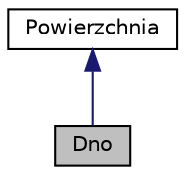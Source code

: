 digraph "Dno"
{
  edge [fontname="Helvetica",fontsize="10",labelfontname="Helvetica",labelfontsize="10"];
  node [fontname="Helvetica",fontsize="10",shape=record];
  Node2 [label="Dno",height=0.2,width=0.4,color="black", fillcolor="grey75", style="filled", fontcolor="black"];
  Node3 -> Node2 [dir="back",color="midnightblue",fontsize="10",style="solid",fontname="Helvetica"];
  Node3 [label="Powierzchnia",height=0.2,width=0.4,color="black", fillcolor="white", style="filled",URL="$class_powierzchnia.html",tooltip="Bazowa klasa realizujaca pojecie powierzchni posiadajacej dynamiczna tablice wektorow 3D..."];
}
